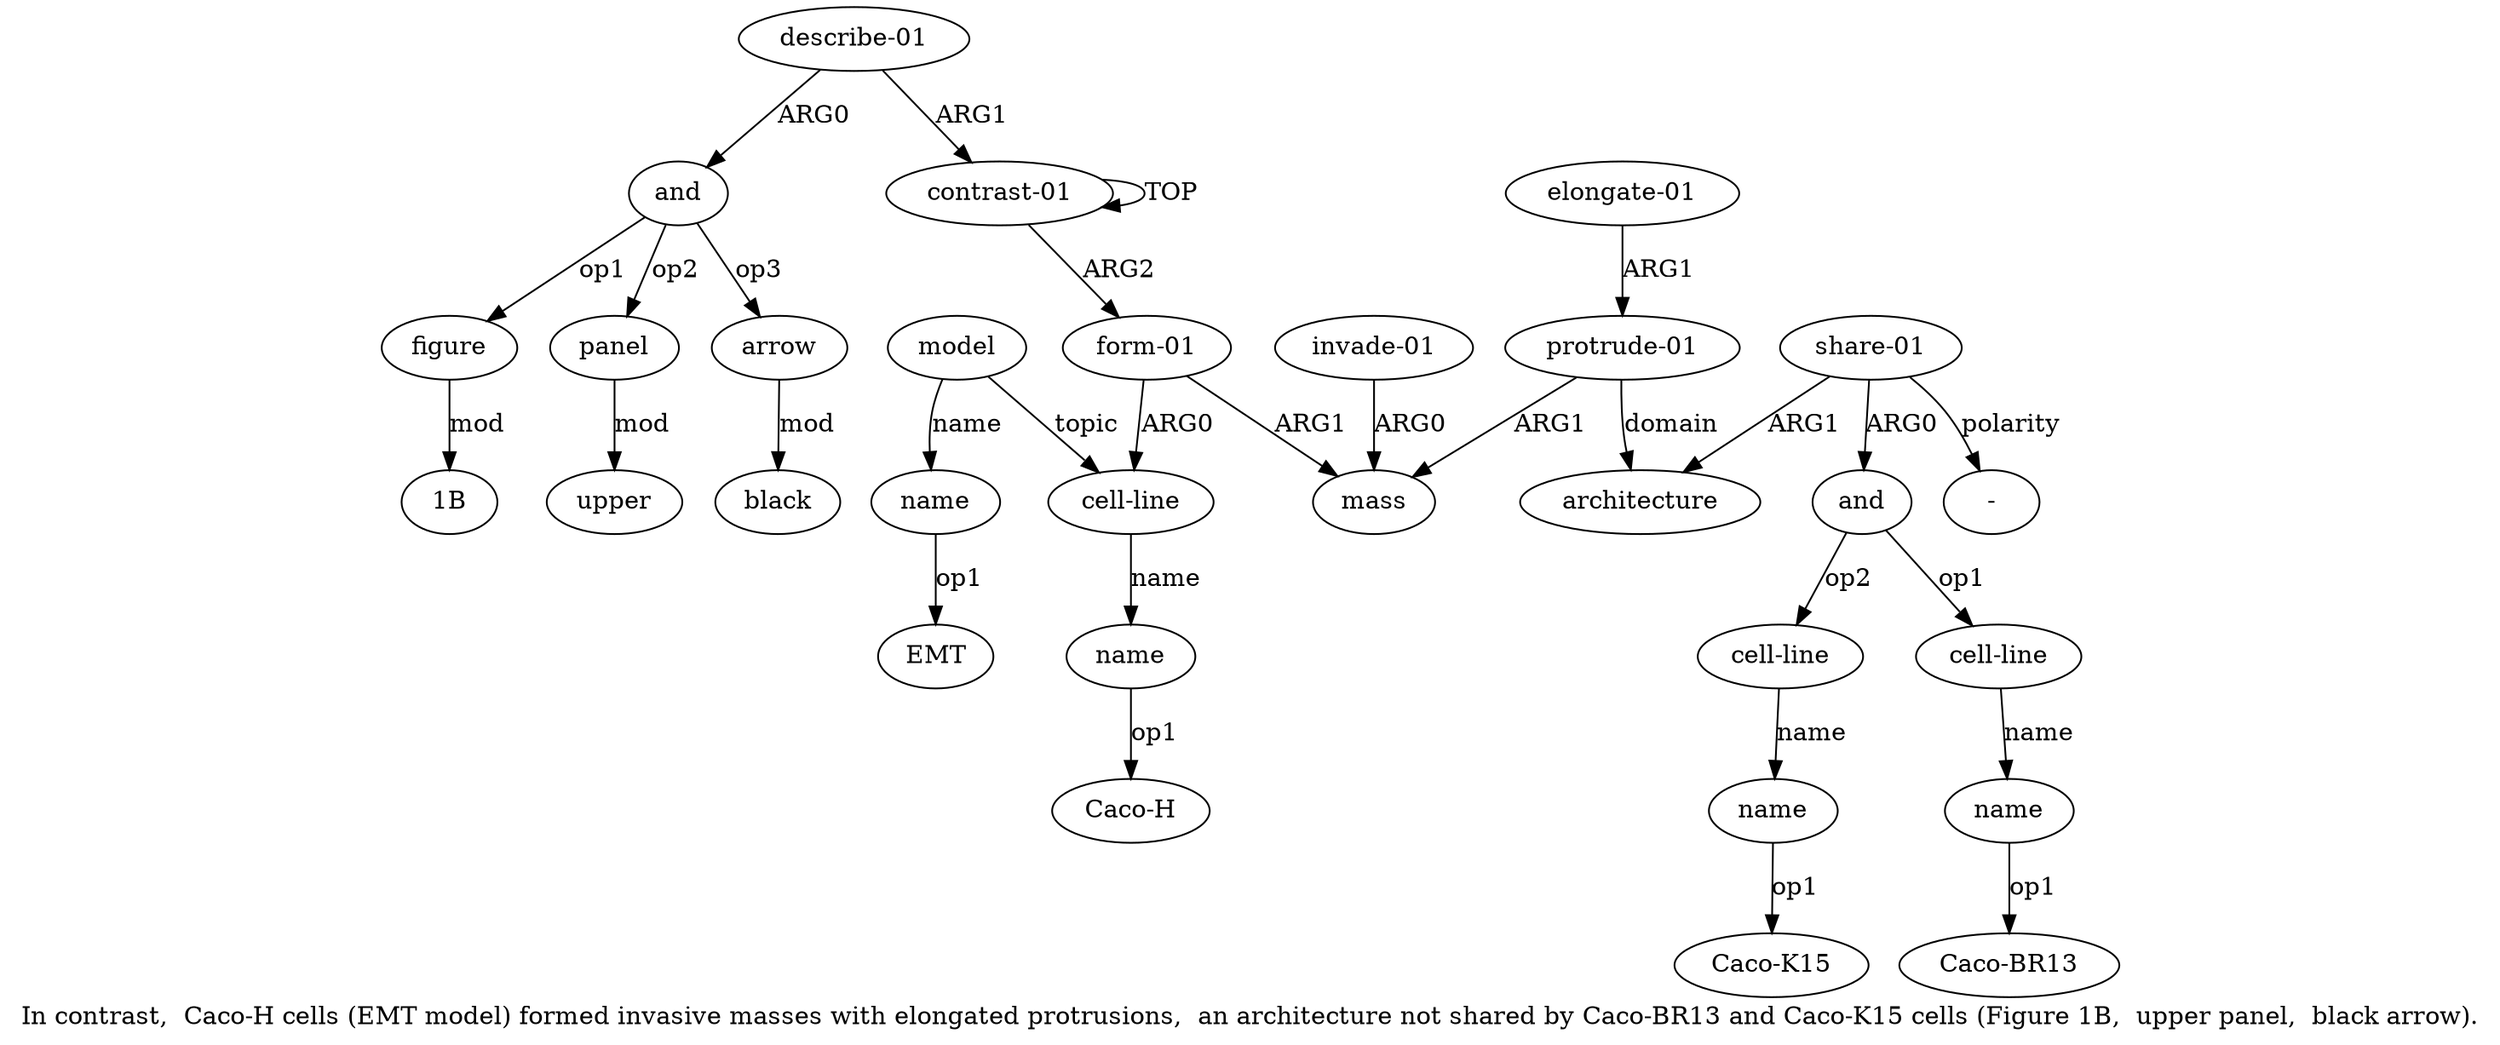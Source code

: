 digraph  {
	graph [label="In contrast,  Caco-H cells (EMT model) formed invasive masses with elongated protrusions,  an architecture not shared by Caco-BR13 \
and Caco-K15 cells (Figure 1B,  upper panel,  black arrow)."];
	node [label="\N"];
	a20	 [color=black,
		gold_ind=20,
		gold_label=panel,
		label=panel,
		test_ind=20,
		test_label=panel];
	a21	 [color=black,
		gold_ind=21,
		gold_label=upper,
		label=upper,
		test_ind=21,
		test_label=upper];
	a20 -> a21 [key=0,
	color=black,
	gold_label=mod,
	label=mod,
	test_label=mod];
a22 [color=black,
	gold_ind=22,
	gold_label=arrow,
	label=arrow,
	test_ind=22,
	test_label=arrow];
a23 [color=black,
	gold_ind=23,
	gold_label=black,
	label=black,
	test_ind=23,
	test_label=black];
a22 -> a23 [key=0,
color=black,
gold_label=mod,
label=mod,
test_label=mod];
"a19 1B" [color=black,
gold_ind=-1,
gold_label="1B",
label="1B",
test_ind=-1,
test_label="1B"];
"a14 Caco-BR13" [color=black,
gold_ind=-1,
gold_label="Caco-BR13",
label="Caco-BR13",
test_ind=-1,
test_label="Caco-BR13"];
a15 [color=black,
gold_ind=15,
gold_label="cell-line",
label="cell-line",
test_ind=15,
test_label="cell-line"];
a16 [color=black,
gold_ind=16,
gold_label=name,
label=name,
test_ind=16,
test_label=name];
a15 -> a16 [key=0,
color=black,
gold_label=name,
label=name,
test_label=name];
a14 [color=black,
gold_ind=14,
gold_label=name,
label=name,
test_ind=14,
test_label=name];
a14 -> "a14 Caco-BR13" [key=0,
color=black,
gold_label=op1,
label=op1,
test_label=op1];
a17 [color=black,
gold_ind=17,
gold_label="describe-01",
label="describe-01",
test_ind=17,
test_label="describe-01"];
a18 [color=black,
gold_ind=18,
gold_label=and,
label=and,
test_ind=18,
test_label=and];
a17 -> a18 [key=0,
color=black,
gold_label=ARG0,
label=ARG0,
test_label=ARG0];
a0 [color=black,
gold_ind=0,
gold_label="contrast-01",
label="contrast-01",
test_ind=0,
test_label="contrast-01"];
a17 -> a0 [key=0,
color=black,
gold_label=ARG1,
label=ARG1,
test_label=ARG1];
"a16 Caco-K15" [color=black,
gold_ind=-1,
gold_label="Caco-K15",
label="Caco-K15",
test_ind=-1,
test_label="Caco-K15"];
a16 -> "a16 Caco-K15" [key=0,
color=black,
gold_label=op1,
label=op1,
test_label=op1];
a11 [color=black,
gold_ind=11,
gold_label="share-01",
label="share-01",
test_ind=11,
test_label="share-01"];
a10 [color=black,
gold_ind=10,
gold_label=architecture,
label=architecture,
test_ind=10,
test_label=architecture];
a11 -> a10 [key=0,
color=black,
gold_label=ARG1,
label=ARG1,
test_label=ARG1];
a12 [color=black,
gold_ind=12,
gold_label=and,
label=and,
test_ind=12,
test_label=and];
a11 -> a12 [key=0,
color=black,
gold_label=ARG0,
label=ARG0,
test_label=ARG0];
"a11 -" [color=black,
gold_ind=-1,
gold_label="-",
label="-",
test_ind=-1,
test_label="-"];
a11 -> "a11 -" [key=0,
color=black,
gold_label=polarity,
label=polarity,
test_label=polarity];
a13 [color=black,
gold_ind=13,
gold_label="cell-line",
label="cell-line",
test_ind=13,
test_label="cell-line"];
a13 -> a14 [key=0,
color=black,
gold_label=name,
label=name,
test_label=name];
a12 -> a15 [key=0,
color=black,
gold_label=op2,
label=op2,
test_label=op2];
a12 -> a13 [key=0,
color=black,
gold_label=op1,
label=op1,
test_label=op1];
a19 [color=black,
gold_ind=19,
gold_label=figure,
label=figure,
test_ind=19,
test_label=figure];
a19 -> "a19 1B" [key=0,
color=black,
gold_label=mod,
label=mod,
test_label=mod];
a18 -> a20 [key=0,
color=black,
gold_label=op2,
label=op2,
test_label=op2];
a18 -> a22 [key=0,
color=black,
gold_label=op3,
label=op3,
test_label=op3];
a18 -> a19 [key=0,
color=black,
gold_label=op1,
label=op1,
test_label=op1];
a1 [color=black,
gold_ind=1,
gold_label="form-01",
label="form-01",
test_ind=1,
test_label="form-01"];
a2 [color=black,
gold_ind=2,
gold_label="cell-line",
label="cell-line",
test_ind=2,
test_label="cell-line"];
a1 -> a2 [key=0,
color=black,
gold_label=ARG0,
label=ARG0,
test_label=ARG0];
a6 [color=black,
gold_ind=6,
gold_label=mass,
label=mass,
test_ind=6,
test_label=mass];
a1 -> a6 [key=0,
color=black,
gold_label=ARG1,
label=ARG1,
test_label=ARG1];
a0 -> a1 [key=0,
color=black,
gold_label=ARG2,
label=ARG2,
test_label=ARG2];
a0 -> a0 [key=0,
color=black,
gold_label=TOP,
label=TOP,
test_label=TOP];
a3 [color=black,
gold_ind=3,
gold_label=name,
label=name,
test_ind=3,
test_label=name];
"a3 Caco-H" [color=black,
gold_ind=-1,
gold_label="Caco-H",
label="Caco-H",
test_ind=-1,
test_label="Caco-H"];
a3 -> "a3 Caco-H" [key=0,
color=black,
gold_label=op1,
label=op1,
test_label=op1];
a2 -> a3 [key=0,
color=black,
gold_label=name,
label=name,
test_label=name];
a5 [color=black,
gold_ind=5,
gold_label=name,
label=name,
test_ind=5,
test_label=name];
"a5 EMT" [color=black,
gold_ind=-1,
gold_label=EMT,
label=EMT,
test_ind=-1,
test_label=EMT];
a5 -> "a5 EMT" [key=0,
color=black,
gold_label=op1,
label=op1,
test_label=op1];
a4 [color=black,
gold_ind=4,
gold_label=model,
label=model,
test_ind=4,
test_label=model];
a4 -> a2 [key=0,
color=black,
gold_label=topic,
label=topic,
test_label=topic];
a4 -> a5 [key=0,
color=black,
gold_label=name,
label=name,
test_label=name];
a7 [color=black,
gold_ind=7,
gold_label="invade-01",
label="invade-01",
test_ind=7,
test_label="invade-01"];
a7 -> a6 [key=0,
color=black,
gold_label=ARG0,
label=ARG0,
test_label=ARG0];
a9 [color=black,
gold_ind=9,
gold_label="elongate-01",
label="elongate-01",
test_ind=9,
test_label="elongate-01"];
a8 [color=black,
gold_ind=8,
gold_label="protrude-01",
label="protrude-01",
test_ind=8,
test_label="protrude-01"];
a9 -> a8 [key=0,
color=black,
gold_label=ARG1,
label=ARG1,
test_label=ARG1];
a8 -> a10 [key=0,
color=black,
gold_label=domain,
label=domain,
test_label=domain];
a8 -> a6 [key=0,
color=black,
gold_label=ARG1,
label=ARG1,
test_label=ARG1];
}
